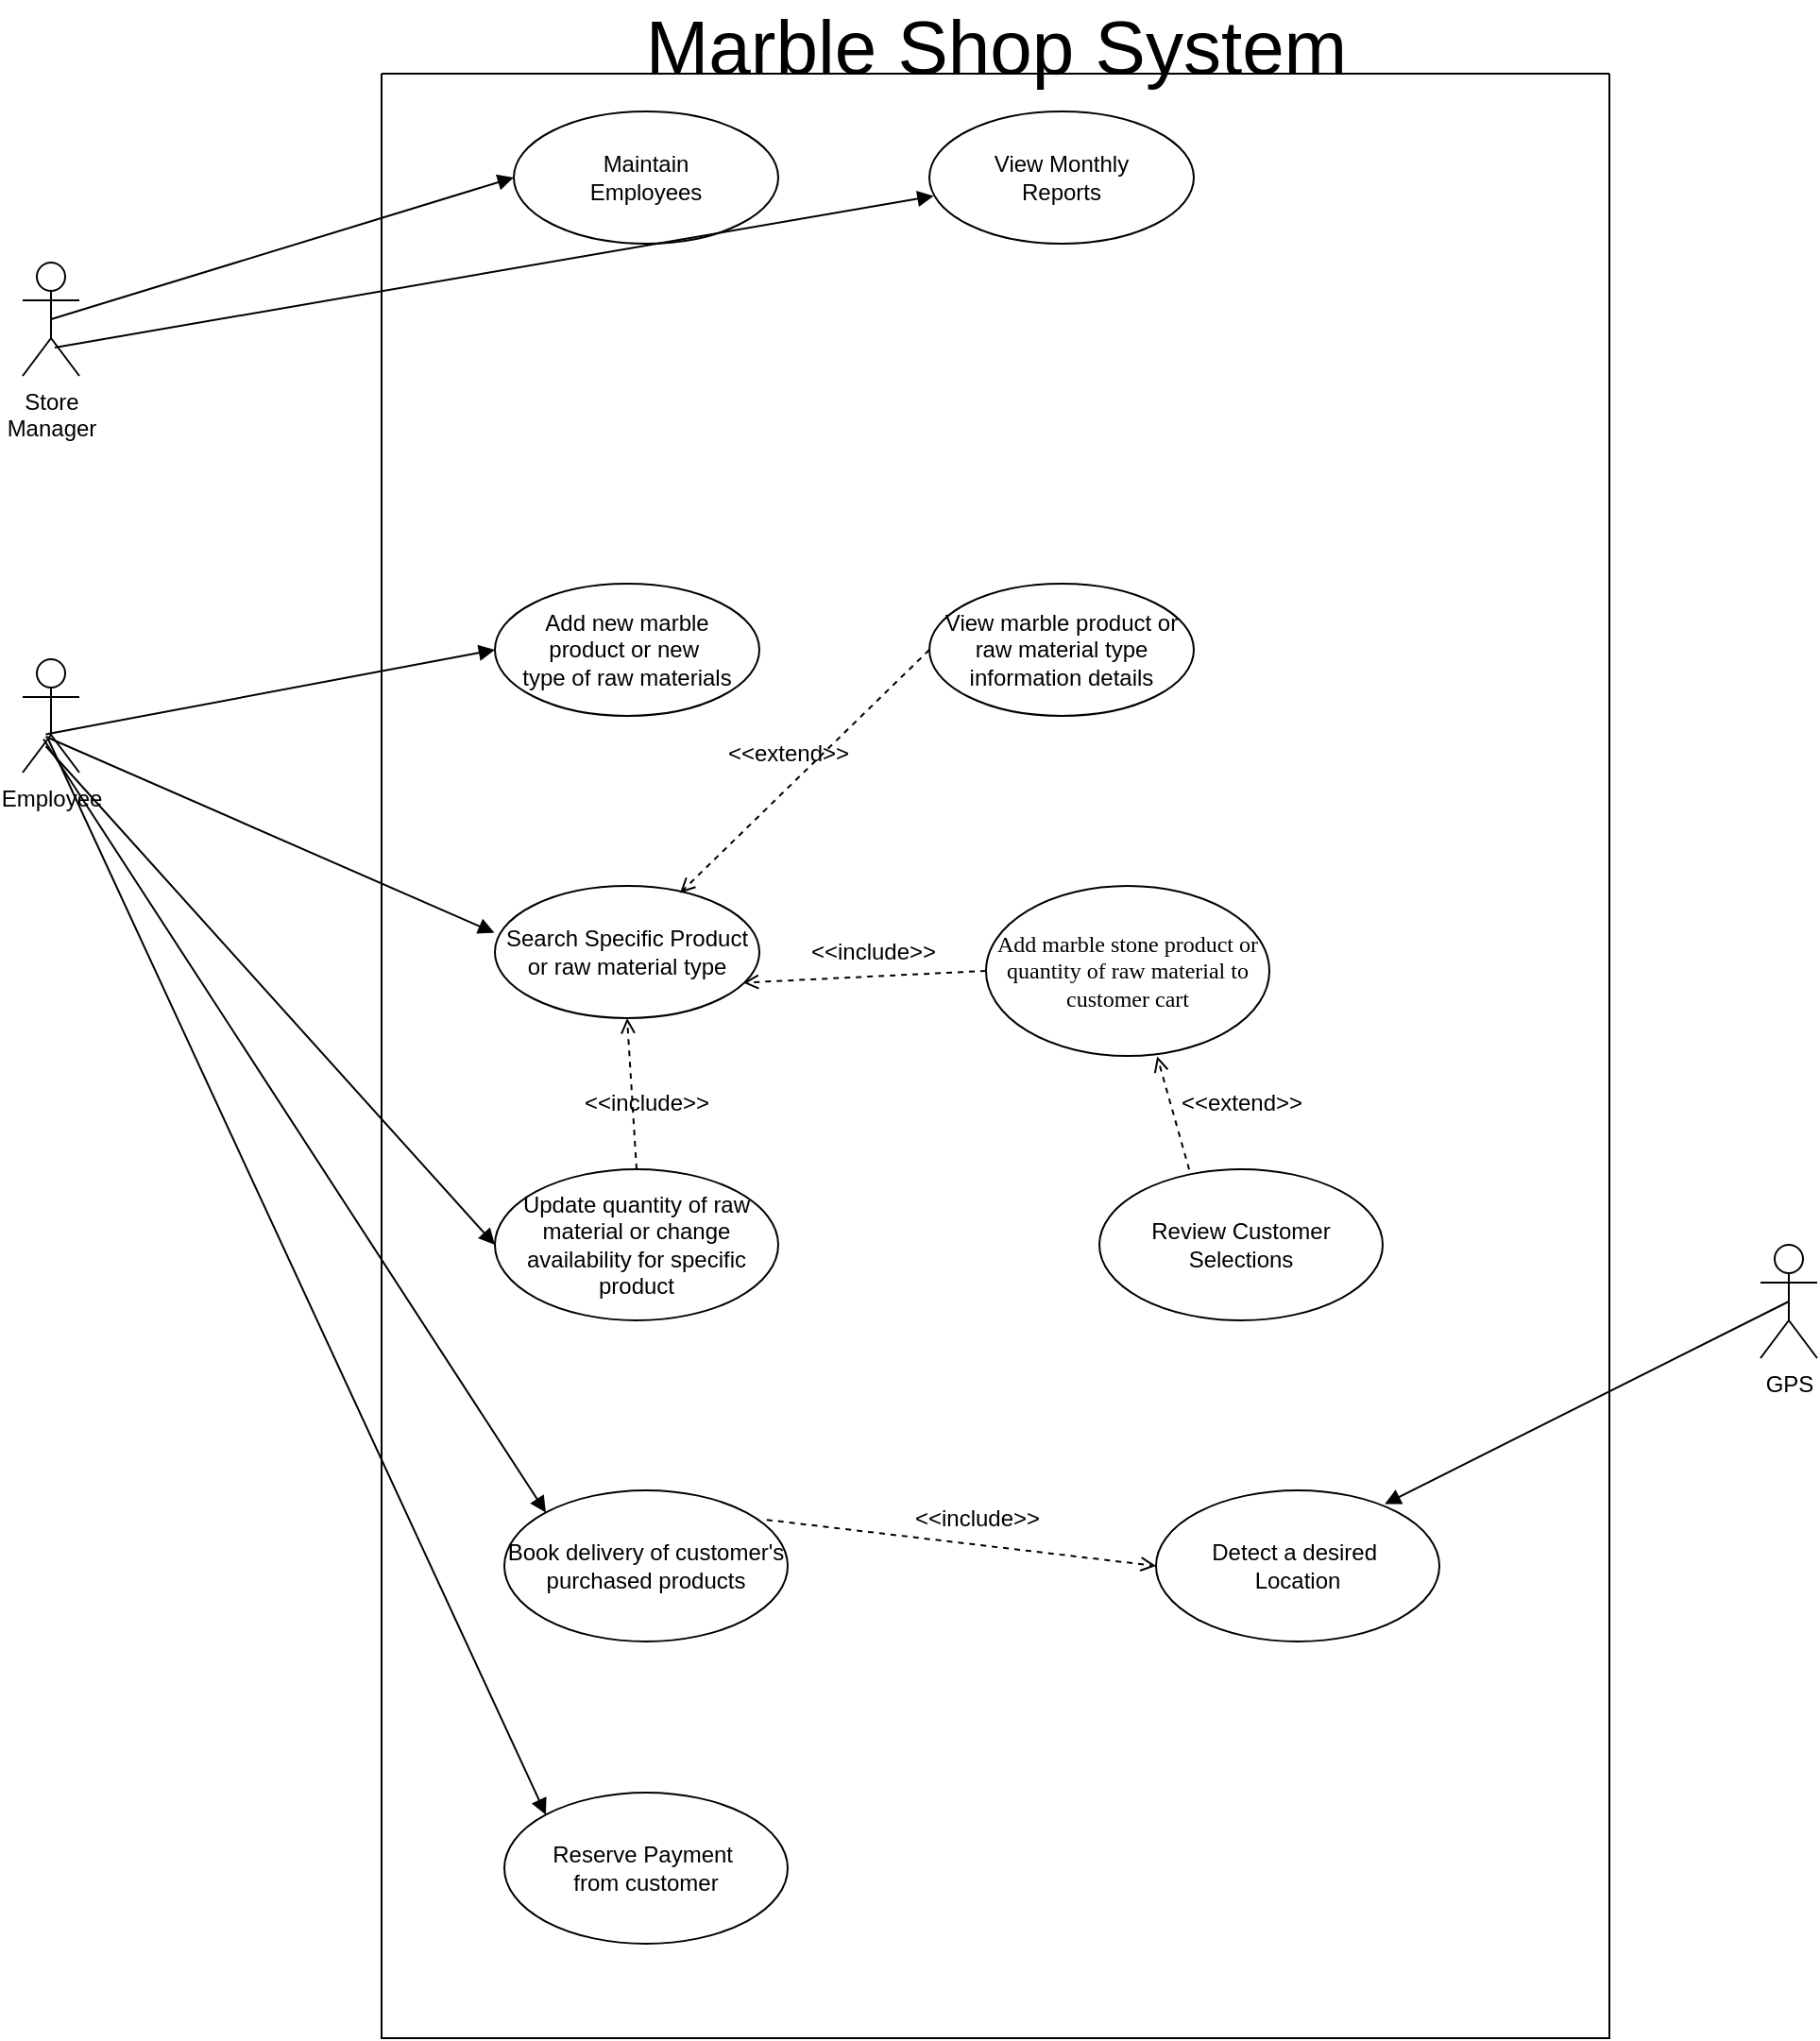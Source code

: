 <mxfile version="24.5.5" type="github">
  <diagram name="Page-1" id="5sUzSrdSNylnrmfMLmS2">
    <mxGraphModel dx="2680" dy="2303" grid="1" gridSize="10" guides="1" tooltips="1" connect="1" arrows="1" fold="1" page="1" pageScale="1" pageWidth="850" pageHeight="1100" math="0" shadow="0">
      <root>
        <mxCell id="0" />
        <mxCell id="1" parent="0" />
        <mxCell id="nI1rfQbYGYqXS6nWjgum-2" value="Store&lt;br&gt;Manager" style="shape=umlActor;verticalLabelPosition=bottom;verticalAlign=top;html=1;" vertex="1" parent="1">
          <mxGeometry x="450" y="-810" width="30" height="60" as="geometry" />
        </mxCell>
        <mxCell id="nI1rfQbYGYqXS6nWjgum-12" value="Maintain&lt;br&gt;Employees" style="ellipse;whiteSpace=wrap;html=1;" vertex="1" parent="1">
          <mxGeometry x="710" y="-890" width="140" height="70" as="geometry" />
        </mxCell>
        <mxCell id="nI1rfQbYGYqXS6nWjgum-14" value="" style="html=1;verticalAlign=bottom;endArrow=block;curved=0;rounded=0;exitX=0.5;exitY=0.5;exitDx=0;exitDy=0;exitPerimeter=0;entryX=0;entryY=0.5;entryDx=0;entryDy=0;" edge="1" parent="1" source="nI1rfQbYGYqXS6nWjgum-2" target="nI1rfQbYGYqXS6nWjgum-12">
          <mxGeometry width="80" relative="1" as="geometry">
            <mxPoint x="640" y="-640" as="sourcePoint" />
            <mxPoint x="720" y="-640" as="targetPoint" />
          </mxGeometry>
        </mxCell>
        <mxCell id="nI1rfQbYGYqXS6nWjgum-18" value="View Monthly&lt;br&gt;Reports" style="ellipse;whiteSpace=wrap;html=1;" vertex="1" parent="1">
          <mxGeometry x="930" y="-890" width="140" height="70" as="geometry" />
        </mxCell>
        <mxCell id="nI1rfQbYGYqXS6nWjgum-19" value="" style="html=1;verticalAlign=bottom;endArrow=block;curved=0;rounded=0;entryX=0.016;entryY=0.639;entryDx=0;entryDy=0;entryPerimeter=0;" edge="1" parent="1" target="nI1rfQbYGYqXS6nWjgum-18">
          <mxGeometry width="80" relative="1" as="geometry">
            <mxPoint x="467" y="-765" as="sourcePoint" />
            <mxPoint x="915" y="-835" as="targetPoint" />
          </mxGeometry>
        </mxCell>
        <mxCell id="nI1rfQbYGYqXS6nWjgum-20" value="Employee" style="shape=umlActor;verticalLabelPosition=bottom;verticalAlign=top;html=1;" vertex="1" parent="1">
          <mxGeometry x="450" y="-600" width="30" height="60" as="geometry" />
        </mxCell>
        <mxCell id="nI1rfQbYGYqXS6nWjgum-21" value="Add new marble&lt;div&gt;product or new&amp;nbsp;&lt;br&gt;type of raw materials&lt;/div&gt;" style="ellipse;whiteSpace=wrap;html=1;" vertex="1" parent="1">
          <mxGeometry x="700" y="-640" width="140" height="70" as="geometry" />
        </mxCell>
        <mxCell id="nI1rfQbYGYqXS6nWjgum-22" value="View marble product or raw material type information details" style="ellipse;whiteSpace=wrap;html=1;" vertex="1" parent="1">
          <mxGeometry x="930" y="-640" width="140" height="70" as="geometry" />
        </mxCell>
        <mxCell id="nI1rfQbYGYqXS6nWjgum-23" value="Search Specific Product or raw material type" style="ellipse;whiteSpace=wrap;html=1;" vertex="1" parent="1">
          <mxGeometry x="700" y="-480" width="140" height="70" as="geometry" />
        </mxCell>
        <mxCell id="nI1rfQbYGYqXS6nWjgum-24" value="&lt;p data-pm-slice=&quot;1 1 [&amp;quot;tiptapChildEditor&amp;quot;,{&amp;quot;id&amp;quot;:&amp;quot;db22b5df-b243-4506-8456-8fa4bdae9206&amp;quot;,&amp;quot;entityid&amp;quot;:&amp;quot;&amp;quot;,&amp;quot;shapeId&amp;quot;:&amp;quot;EKgsQlSh6QY&amp;quot;,&amp;quot;textId&amp;quot;:&amp;quot;TKFUad1yQei&amp;quot;}]&quot; dir=&quot;ltr&quot;&gt;&lt;span style=&quot;font-size: 9pt; font-family: noto_regular;&quot;&gt;Add marble stone product or quantity of raw material to customer cart&lt;/span&gt;&lt;/p&gt;" style="ellipse;whiteSpace=wrap;html=1;" vertex="1" parent="1">
          <mxGeometry x="960" y="-480" width="150" height="90" as="geometry" />
        </mxCell>
        <mxCell id="nI1rfQbYGYqXS6nWjgum-26" value="Update quantity of raw material or change availability for specific product" style="ellipse;whiteSpace=wrap;html=1;" vertex="1" parent="1">
          <mxGeometry x="700" y="-330" width="150" height="80" as="geometry" />
        </mxCell>
        <mxCell id="nI1rfQbYGYqXS6nWjgum-27" value="Review Customer Selections" style="ellipse;whiteSpace=wrap;html=1;" vertex="1" parent="1">
          <mxGeometry x="1020" y="-330" width="150" height="80" as="geometry" />
        </mxCell>
        <mxCell id="nI1rfQbYGYqXS6nWjgum-28" value="Book delivery of customer&#39;s purchased products" style="ellipse;whiteSpace=wrap;html=1;" vertex="1" parent="1">
          <mxGeometry x="705" y="-160" width="150" height="80" as="geometry" />
        </mxCell>
        <mxCell id="nI1rfQbYGYqXS6nWjgum-29" value="Detect a desired&amp;nbsp;&lt;br&gt;Location" style="ellipse;whiteSpace=wrap;html=1;" vertex="1" parent="1">
          <mxGeometry x="1050" y="-160" width="150" height="80" as="geometry" />
        </mxCell>
        <mxCell id="nI1rfQbYGYqXS6nWjgum-30" value="Reserve Payment&amp;nbsp;&lt;br&gt;from customer" style="ellipse;whiteSpace=wrap;html=1;" vertex="1" parent="1">
          <mxGeometry x="705" width="150" height="80" as="geometry" />
        </mxCell>
        <mxCell id="nI1rfQbYGYqXS6nWjgum-31" value="" style="html=1;verticalAlign=bottom;endArrow=block;curved=0;rounded=0;exitX=0.408;exitY=0.662;exitDx=0;exitDy=0;exitPerimeter=0;entryX=0;entryY=0.5;entryDx=0;entryDy=0;" edge="1" parent="1" source="nI1rfQbYGYqXS6nWjgum-20" target="nI1rfQbYGYqXS6nWjgum-21">
          <mxGeometry width="80" relative="1" as="geometry">
            <mxPoint x="530" y="-570" as="sourcePoint" />
            <mxPoint x="775" y="-645" as="targetPoint" />
          </mxGeometry>
        </mxCell>
        <mxCell id="nI1rfQbYGYqXS6nWjgum-32" value="" style="html=1;verticalAlign=bottom;endArrow=block;curved=0;rounded=0;exitX=0.408;exitY=0.683;exitDx=0;exitDy=0;exitPerimeter=0;entryX=-0.002;entryY=0.354;entryDx=0;entryDy=0;entryPerimeter=0;" edge="1" parent="1" source="nI1rfQbYGYqXS6nWjgum-20" target="nI1rfQbYGYqXS6nWjgum-23">
          <mxGeometry width="80" relative="1" as="geometry">
            <mxPoint x="610" y="-560" as="sourcePoint" />
            <mxPoint x="730" y="-530" as="targetPoint" />
          </mxGeometry>
        </mxCell>
        <mxCell id="nI1rfQbYGYqXS6nWjgum-33" value="" style="html=1;verticalAlign=bottom;endArrow=block;curved=0;rounded=0;exitX=0.408;exitY=0.767;exitDx=0;exitDy=0;exitPerimeter=0;entryX=0;entryY=0.5;entryDx=0;entryDy=0;" edge="1" parent="1" source="nI1rfQbYGYqXS6nWjgum-20" target="nI1rfQbYGYqXS6nWjgum-26">
          <mxGeometry width="80" relative="1" as="geometry">
            <mxPoint x="490" y="-500" as="sourcePoint" />
            <mxPoint x="735" y="-575" as="targetPoint" />
          </mxGeometry>
        </mxCell>
        <mxCell id="nI1rfQbYGYqXS6nWjgum-34" value="" style="html=1;verticalAlign=bottom;endArrow=block;curved=0;rounded=0;exitX=0.367;exitY=0.704;exitDx=0;exitDy=0;exitPerimeter=0;entryX=0;entryY=0;entryDx=0;entryDy=0;" edge="1" parent="1" source="nI1rfQbYGYqXS6nWjgum-20" target="nI1rfQbYGYqXS6nWjgum-28">
          <mxGeometry width="80" relative="1" as="geometry">
            <mxPoint x="510" y="-280" as="sourcePoint" />
            <mxPoint x="755" y="-355" as="targetPoint" />
          </mxGeometry>
        </mxCell>
        <mxCell id="nI1rfQbYGYqXS6nWjgum-35" value="" style="html=1;verticalAlign=bottom;endArrow=block;curved=0;rounded=0;exitX=0.45;exitY=0.704;exitDx=0;exitDy=0;exitPerimeter=0;entryX=0;entryY=0;entryDx=0;entryDy=0;" edge="1" parent="1" source="nI1rfQbYGYqXS6nWjgum-20" target="nI1rfQbYGYqXS6nWjgum-30">
          <mxGeometry width="80" relative="1" as="geometry">
            <mxPoint x="530" y="-210" as="sourcePoint" />
            <mxPoint x="775" y="-285" as="targetPoint" />
          </mxGeometry>
        </mxCell>
        <mxCell id="nI1rfQbYGYqXS6nWjgum-36" value="GPS" style="shape=umlActor;verticalLabelPosition=bottom;verticalAlign=top;html=1;" vertex="1" parent="1">
          <mxGeometry x="1370" y="-290" width="30" height="60" as="geometry" />
        </mxCell>
        <mxCell id="nI1rfQbYGYqXS6nWjgum-41" value="" style="html=1;verticalAlign=bottom;endArrow=block;curved=0;rounded=0;exitX=0.5;exitY=0.5;exitDx=0;exitDy=0;exitPerimeter=0;entryX=0.807;entryY=0.091;entryDx=0;entryDy=0;entryPerimeter=0;" edge="1" parent="1" source="nI1rfQbYGYqXS6nWjgum-36" target="nI1rfQbYGYqXS6nWjgum-29">
          <mxGeometry width="80" relative="1" as="geometry">
            <mxPoint x="1270" y="-260" as="sourcePoint" />
            <mxPoint x="1508" y="-156" as="targetPoint" />
          </mxGeometry>
        </mxCell>
        <mxCell id="nI1rfQbYGYqXS6nWjgum-42" value="" style="endArrow=open;html=1;rounded=0;align=center;verticalAlign=bottom;dashed=1;endFill=0;labelBackgroundColor=none;entryX=0.7;entryY=0.054;entryDx=0;entryDy=0;entryPerimeter=0;exitX=0;exitY=0.5;exitDx=0;exitDy=0;" edge="1" parent="1" source="nI1rfQbYGYqXS6nWjgum-22" target="nI1rfQbYGYqXS6nWjgum-23">
          <mxGeometry relative="1" as="geometry">
            <mxPoint x="760" y="-550" as="sourcePoint" />
            <mxPoint x="910" y="-560" as="targetPoint" />
          </mxGeometry>
        </mxCell>
        <mxCell id="nI1rfQbYGYqXS6nWjgum-43" value="" style="resizable=0;html=1;align=center;verticalAlign=top;labelBackgroundColor=none;" connectable="0" vertex="1" parent="nI1rfQbYGYqXS6nWjgum-42">
          <mxGeometry relative="1" as="geometry" />
        </mxCell>
        <mxCell id="nI1rfQbYGYqXS6nWjgum-47" value="&amp;lt;&amp;lt;extend&amp;gt;&amp;gt;" style="text;html=1;align=center;verticalAlign=middle;resizable=0;points=[];autosize=1;strokeColor=none;fillColor=none;" vertex="1" parent="1">
          <mxGeometry x="810" y="-565" width="90" height="30" as="geometry" />
        </mxCell>
        <mxCell id="nI1rfQbYGYqXS6nWjgum-50" value="&amp;lt;&amp;lt;include&amp;gt;&amp;gt;" style="text;html=1;align=center;verticalAlign=middle;resizable=0;points=[];autosize=1;strokeColor=none;fillColor=none;" vertex="1" parent="1">
          <mxGeometry x="855" y="-460" width="90" height="30" as="geometry" />
        </mxCell>
        <mxCell id="nI1rfQbYGYqXS6nWjgum-51" value="" style="endArrow=open;html=1;rounded=0;align=center;verticalAlign=bottom;dashed=1;endFill=0;labelBackgroundColor=none;exitX=0;exitY=0.5;exitDx=0;exitDy=0;entryX=0.939;entryY=0.732;entryDx=0;entryDy=0;entryPerimeter=0;" edge="1" parent="1" source="nI1rfQbYGYqXS6nWjgum-24" target="nI1rfQbYGYqXS6nWjgum-23">
          <mxGeometry relative="1" as="geometry">
            <mxPoint x="870" y="-440" as="sourcePoint" />
            <mxPoint x="993" y="-417" as="targetPoint" />
          </mxGeometry>
        </mxCell>
        <mxCell id="nI1rfQbYGYqXS6nWjgum-52" value="" style="resizable=0;html=1;align=center;verticalAlign=top;labelBackgroundColor=none;" connectable="0" vertex="1" parent="nI1rfQbYGYqXS6nWjgum-51">
          <mxGeometry relative="1" as="geometry" />
        </mxCell>
        <mxCell id="nI1rfQbYGYqXS6nWjgum-53" value="" style="endArrow=open;html=1;rounded=0;align=center;verticalAlign=bottom;dashed=1;endFill=0;labelBackgroundColor=none;exitX=0.5;exitY=0;exitDx=0;exitDy=0;entryX=0.5;entryY=1;entryDx=0;entryDy=0;" edge="1" parent="1" source="nI1rfQbYGYqXS6nWjgum-26" target="nI1rfQbYGYqXS6nWjgum-23">
          <mxGeometry relative="1" as="geometry">
            <mxPoint x="800" y="-350" as="sourcePoint" />
            <mxPoint x="923" y="-327" as="targetPoint" />
          </mxGeometry>
        </mxCell>
        <mxCell id="nI1rfQbYGYqXS6nWjgum-54" value="" style="resizable=0;html=1;align=center;verticalAlign=top;labelBackgroundColor=none;" connectable="0" vertex="1" parent="nI1rfQbYGYqXS6nWjgum-53">
          <mxGeometry relative="1" as="geometry" />
        </mxCell>
        <mxCell id="nI1rfQbYGYqXS6nWjgum-55" value="&amp;lt;&amp;lt;include&amp;gt;&amp;gt;" style="text;html=1;align=center;verticalAlign=middle;resizable=0;points=[];autosize=1;strokeColor=none;fillColor=none;" vertex="1" parent="1">
          <mxGeometry x="735" y="-380" width="90" height="30" as="geometry" />
        </mxCell>
        <mxCell id="nI1rfQbYGYqXS6nWjgum-57" value="" style="endArrow=open;html=1;rounded=0;align=center;verticalAlign=bottom;dashed=1;endFill=0;labelBackgroundColor=none;exitX=0.317;exitY=0.002;exitDx=0;exitDy=0;exitPerimeter=0;entryX=0.604;entryY=1.003;entryDx=0;entryDy=0;entryPerimeter=0;" edge="1" parent="1" source="nI1rfQbYGYqXS6nWjgum-27" target="nI1rfQbYGYqXS6nWjgum-24">
          <mxGeometry relative="1" as="geometry">
            <mxPoint x="960" y="-360" as="sourcePoint" />
            <mxPoint x="1093" y="-467" as="targetPoint" />
          </mxGeometry>
        </mxCell>
        <mxCell id="nI1rfQbYGYqXS6nWjgum-58" value="" style="resizable=0;html=1;align=center;verticalAlign=top;labelBackgroundColor=none;" connectable="0" vertex="1" parent="nI1rfQbYGYqXS6nWjgum-57">
          <mxGeometry relative="1" as="geometry" />
        </mxCell>
        <mxCell id="nI1rfQbYGYqXS6nWjgum-59" value="&amp;lt;&amp;lt;extend&amp;gt;&amp;gt;" style="text;html=1;align=center;verticalAlign=middle;resizable=0;points=[];autosize=1;strokeColor=none;fillColor=none;" vertex="1" parent="1">
          <mxGeometry x="1050" y="-380" width="90" height="30" as="geometry" />
        </mxCell>
        <mxCell id="nI1rfQbYGYqXS6nWjgum-60" value="" style="endArrow=open;html=1;rounded=0;align=center;verticalAlign=bottom;dashed=1;endFill=0;labelBackgroundColor=none;exitX=0.926;exitY=0.195;exitDx=0;exitDy=0;entryX=0;entryY=0.5;entryDx=0;entryDy=0;exitPerimeter=0;" edge="1" parent="1" source="nI1rfQbYGYqXS6nWjgum-28" target="nI1rfQbYGYqXS6nWjgum-29">
          <mxGeometry relative="1" as="geometry">
            <mxPoint x="880" y="-170" as="sourcePoint" />
            <mxPoint x="875" y="-250" as="targetPoint" />
          </mxGeometry>
        </mxCell>
        <mxCell id="nI1rfQbYGYqXS6nWjgum-61" value="" style="resizable=0;html=1;align=center;verticalAlign=top;labelBackgroundColor=none;" connectable="0" vertex="1" parent="nI1rfQbYGYqXS6nWjgum-60">
          <mxGeometry relative="1" as="geometry" />
        </mxCell>
        <mxCell id="nI1rfQbYGYqXS6nWjgum-66" value="&amp;lt;&amp;lt;include&amp;gt;&amp;gt;" style="text;html=1;align=center;verticalAlign=middle;resizable=0;points=[];autosize=1;strokeColor=none;fillColor=none;" vertex="1" parent="1">
          <mxGeometry x="910" y="-160" width="90" height="30" as="geometry" />
        </mxCell>
        <mxCell id="nI1rfQbYGYqXS6nWjgum-79" value="" style="swimlane;startSize=0;" vertex="1" parent="1">
          <mxGeometry x="640" y="-910" width="650" height="1040" as="geometry" />
        </mxCell>
        <mxCell id="nI1rfQbYGYqXS6nWjgum-80" value="Marble Shop System" style="text;html=1;align=center;verticalAlign=middle;resizable=0;points=[];autosize=1;strokeColor=none;fillColor=none;fontSize=40;" vertex="1" parent="1">
          <mxGeometry x="900" y="-940" width="130" height="30" as="geometry" />
        </mxCell>
      </root>
    </mxGraphModel>
  </diagram>
</mxfile>
